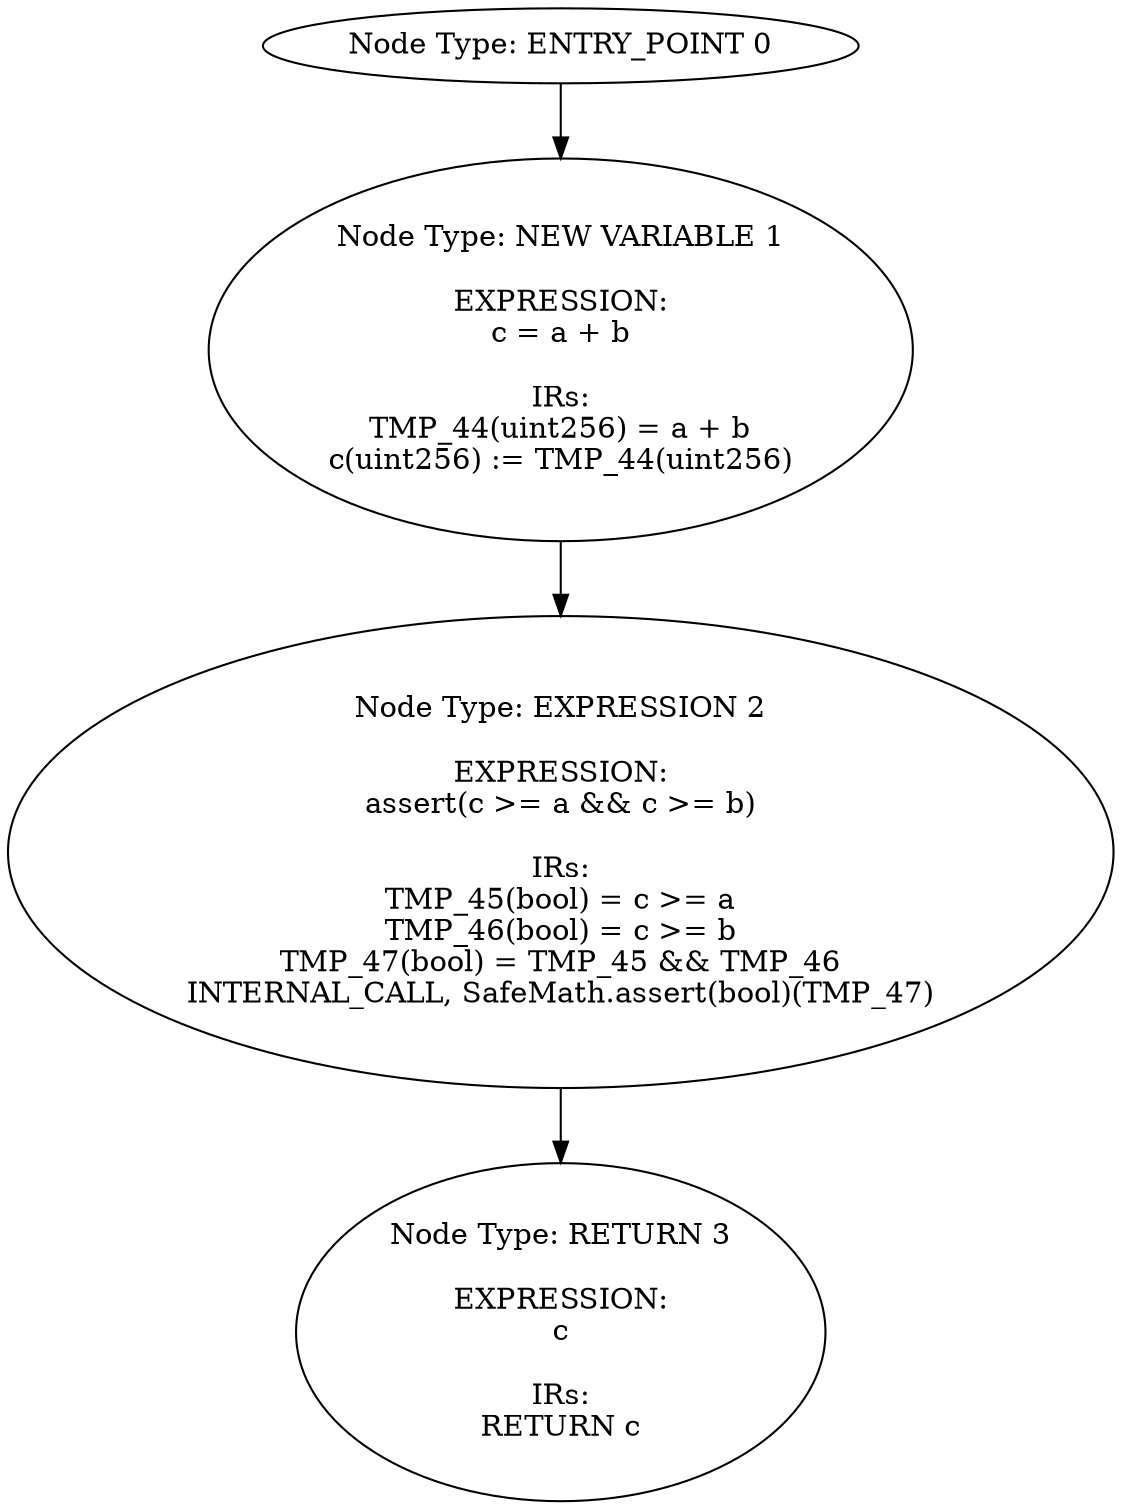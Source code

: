 digraph{
0[label="Node Type: ENTRY_POINT 0
"];
0->1;
1[label="Node Type: NEW VARIABLE 1

EXPRESSION:
c = a + b

IRs:
TMP_44(uint256) = a + b
c(uint256) := TMP_44(uint256)"];
1->2;
2[label="Node Type: EXPRESSION 2

EXPRESSION:
assert(c >= a && c >= b)

IRs:
TMP_45(bool) = c >= a
TMP_46(bool) = c >= b
TMP_47(bool) = TMP_45 && TMP_46
INTERNAL_CALL, SafeMath.assert(bool)(TMP_47)"];
2->3;
3[label="Node Type: RETURN 3

EXPRESSION:
c

IRs:
RETURN c"];
}
